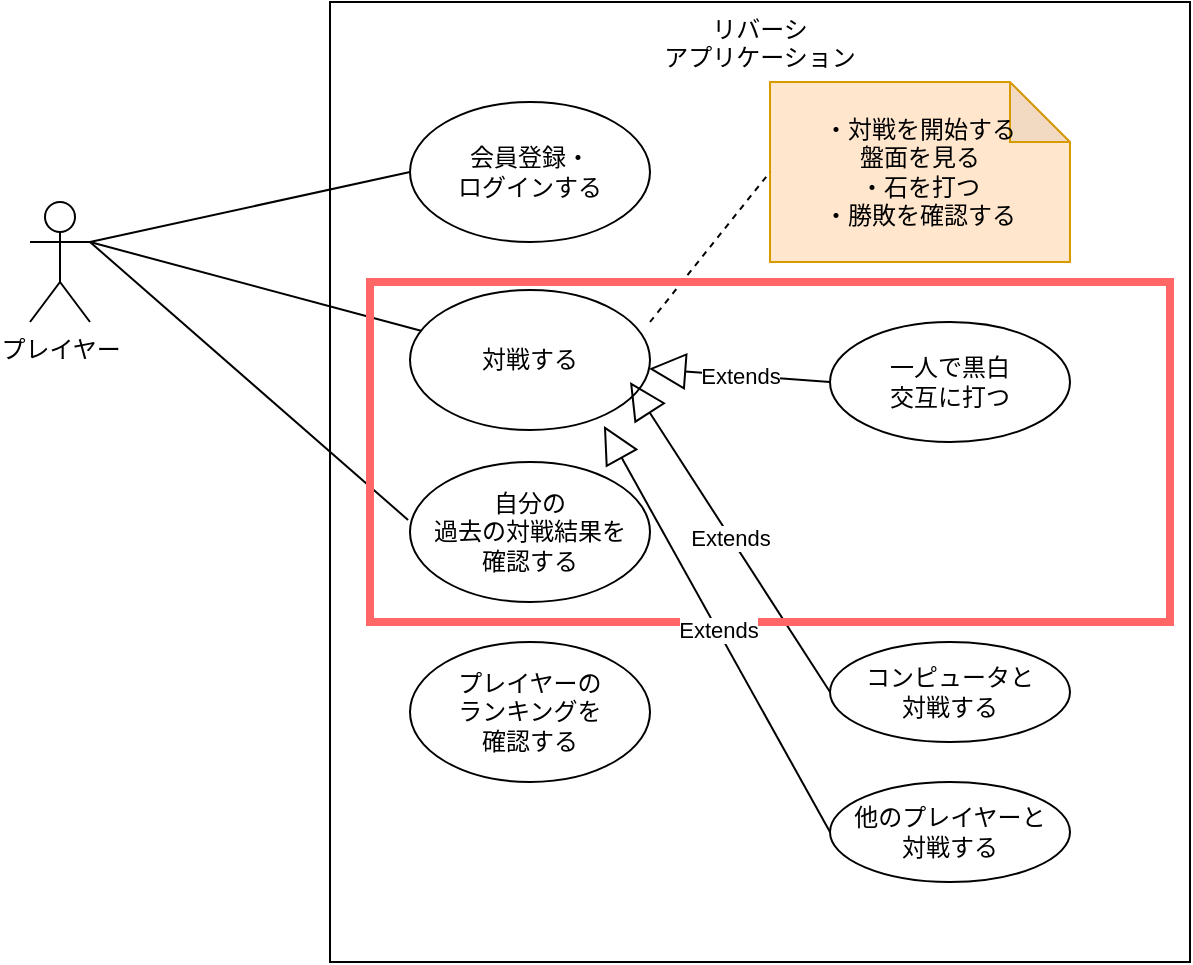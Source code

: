 <mxfile>
    <diagram id="4N-6sQYLwusAT6b8PHM0" name="ページ1">
        <mxGraphModel dx="901" dy="676" grid="1" gridSize="10" guides="1" tooltips="1" connect="1" arrows="1" fold="1" page="1" pageScale="1" pageWidth="827" pageHeight="1169" math="0" shadow="0">
            <root>
                <mxCell id="0"/>
                <mxCell id="1" parent="0"/>
                <mxCell id="2" value="リバーシ&lt;br&gt;アプリケーション" style="rounded=0;whiteSpace=wrap;html=1;verticalAlign=top;fillColor=none;" vertex="1" parent="1">
                    <mxGeometry x="240" y="120" width="430" height="480" as="geometry"/>
                </mxCell>
                <mxCell id="3" value="プレイヤー" style="shape=umlActor;verticalLabelPosition=bottom;verticalAlign=top;html=1;outlineConnect=0;fillColor=none;" vertex="1" parent="1">
                    <mxGeometry x="90" y="220" width="30" height="60" as="geometry"/>
                </mxCell>
                <mxCell id="4" value="" style="endArrow=none;html=1;" edge="1" parent="1" target="5">
                    <mxGeometry width="50" height="50" relative="1" as="geometry">
                        <mxPoint x="120" y="240" as="sourcePoint"/>
                        <mxPoint x="350" y="110" as="targetPoint"/>
                    </mxGeometry>
                </mxCell>
                <mxCell id="5" value="対戦する" style="ellipse;whiteSpace=wrap;html=1;fillColor=none;" vertex="1" parent="1">
                    <mxGeometry x="280" y="264" width="120" height="70" as="geometry"/>
                </mxCell>
                <mxCell id="7" value="・対戦を開始する&lt;br&gt;盤面を見る&lt;br&gt;・石を打つ&lt;br&gt;・勝敗を確認する" style="shape=note;whiteSpace=wrap;html=1;backgroundOutline=1;darkOpacity=0.05;fillColor=#ffe6cc;strokeColor=#d79b00;" vertex="1" parent="1">
                    <mxGeometry x="460" y="160" width="150" height="90" as="geometry"/>
                </mxCell>
                <mxCell id="8" value="自分の&lt;br&gt;過去の対戦結果を&lt;br&gt;確認する" style="ellipse;whiteSpace=wrap;html=1;fillColor=none;" vertex="1" parent="1">
                    <mxGeometry x="280" y="350" width="120" height="70" as="geometry"/>
                </mxCell>
                <mxCell id="9" value="会員登録・&lt;br&gt;ログインする" style="ellipse;whiteSpace=wrap;html=1;fillColor=none;" vertex="1" parent="1">
                    <mxGeometry x="280" y="170" width="120" height="70" as="geometry"/>
                </mxCell>
                <mxCell id="10" value="" style="endArrow=none;html=1;entryX=0;entryY=0.5;entryDx=0;entryDy=0;exitX=1;exitY=0.333;exitDx=0;exitDy=0;exitPerimeter=0;" edge="1" parent="1" source="3" target="9">
                    <mxGeometry width="50" height="50" relative="1" as="geometry">
                        <mxPoint x="120" y="230" as="sourcePoint"/>
                        <mxPoint x="560" y="170" as="targetPoint"/>
                    </mxGeometry>
                </mxCell>
                <mxCell id="11" value="" style="endArrow=none;html=1;entryX=-0.008;entryY=0.414;entryDx=0;entryDy=0;entryPerimeter=0;" edge="1" parent="1" target="8">
                    <mxGeometry width="50" height="50" relative="1" as="geometry">
                        <mxPoint x="120" y="240" as="sourcePoint"/>
                        <mxPoint x="290" y="215" as="targetPoint"/>
                    </mxGeometry>
                </mxCell>
                <mxCell id="12" value="" style="endArrow=none;dashed=1;html=1;entryX=0;entryY=0.5;entryDx=0;entryDy=0;entryPerimeter=0;" edge="1" parent="1" target="7">
                    <mxGeometry width="50" height="50" relative="1" as="geometry">
                        <mxPoint x="400" y="280" as="sourcePoint"/>
                        <mxPoint x="439" y="240" as="targetPoint"/>
                    </mxGeometry>
                </mxCell>
                <mxCell id="13" value="一人で黒白&lt;br&gt;交互に打つ" style="ellipse;whiteSpace=wrap;html=1;fillColor=none;" vertex="1" parent="1">
                    <mxGeometry x="490" y="280" width="120" height="60" as="geometry"/>
                </mxCell>
                <mxCell id="15" value="コンピュータと&lt;br&gt;対戦する" style="ellipse;whiteSpace=wrap;html=1;fillColor=none;" vertex="1" parent="1">
                    <mxGeometry x="490" y="440" width="120" height="50" as="geometry"/>
                </mxCell>
                <mxCell id="17" value="Extends" style="endArrow=block;endSize=16;endFill=0;html=1;exitX=0;exitY=0.5;exitDx=0;exitDy=0;" edge="1" parent="1" source="13" target="5">
                    <mxGeometry width="160" relative="1" as="geometry">
                        <mxPoint x="380" y="290" as="sourcePoint"/>
                        <mxPoint x="540" y="290" as="targetPoint"/>
                    </mxGeometry>
                </mxCell>
                <mxCell id="18" value="Extends" style="endArrow=block;endSize=16;endFill=0;html=1;exitX=0;exitY=0.5;exitDx=0;exitDy=0;" edge="1" parent="1" source="15">
                    <mxGeometry width="160" relative="1" as="geometry">
                        <mxPoint x="480" y="320" as="sourcePoint"/>
                        <mxPoint x="390" y="310" as="targetPoint"/>
                    </mxGeometry>
                </mxCell>
                <mxCell id="20" value="プレイヤーの&lt;br&gt;ランキングを&lt;br&gt;確認する" style="ellipse;whiteSpace=wrap;html=1;fillColor=none;" vertex="1" parent="1">
                    <mxGeometry x="280" y="440" width="120" height="70" as="geometry"/>
                </mxCell>
                <mxCell id="21" value="" style="rounded=0;whiteSpace=wrap;html=1;fillColor=none;strokeColor=#FF6666;strokeWidth=4;" vertex="1" parent="1">
                    <mxGeometry x="260" y="260" width="400" height="170" as="geometry"/>
                </mxCell>
                <mxCell id="22" value="他のプレイヤーと&lt;br&gt;対戦する" style="ellipse;whiteSpace=wrap;html=1;fillColor=none;" vertex="1" parent="1">
                    <mxGeometry x="490" y="510" width="120" height="50" as="geometry"/>
                </mxCell>
                <mxCell id="23" value="Extends" style="endArrow=block;endSize=16;endFill=0;html=1;exitX=0;exitY=0.5;exitDx=0;exitDy=0;entryX=0.808;entryY=0.971;entryDx=0;entryDy=0;entryPerimeter=0;" edge="1" parent="1" source="22" target="5">
                    <mxGeometry width="160" relative="1" as="geometry">
                        <mxPoint x="542.434" y="405.506" as="sourcePoint"/>
                        <mxPoint x="394.722" y="328.333" as="targetPoint"/>
                    </mxGeometry>
                </mxCell>
            </root>
        </mxGraphModel>
    </diagram>
</mxfile>